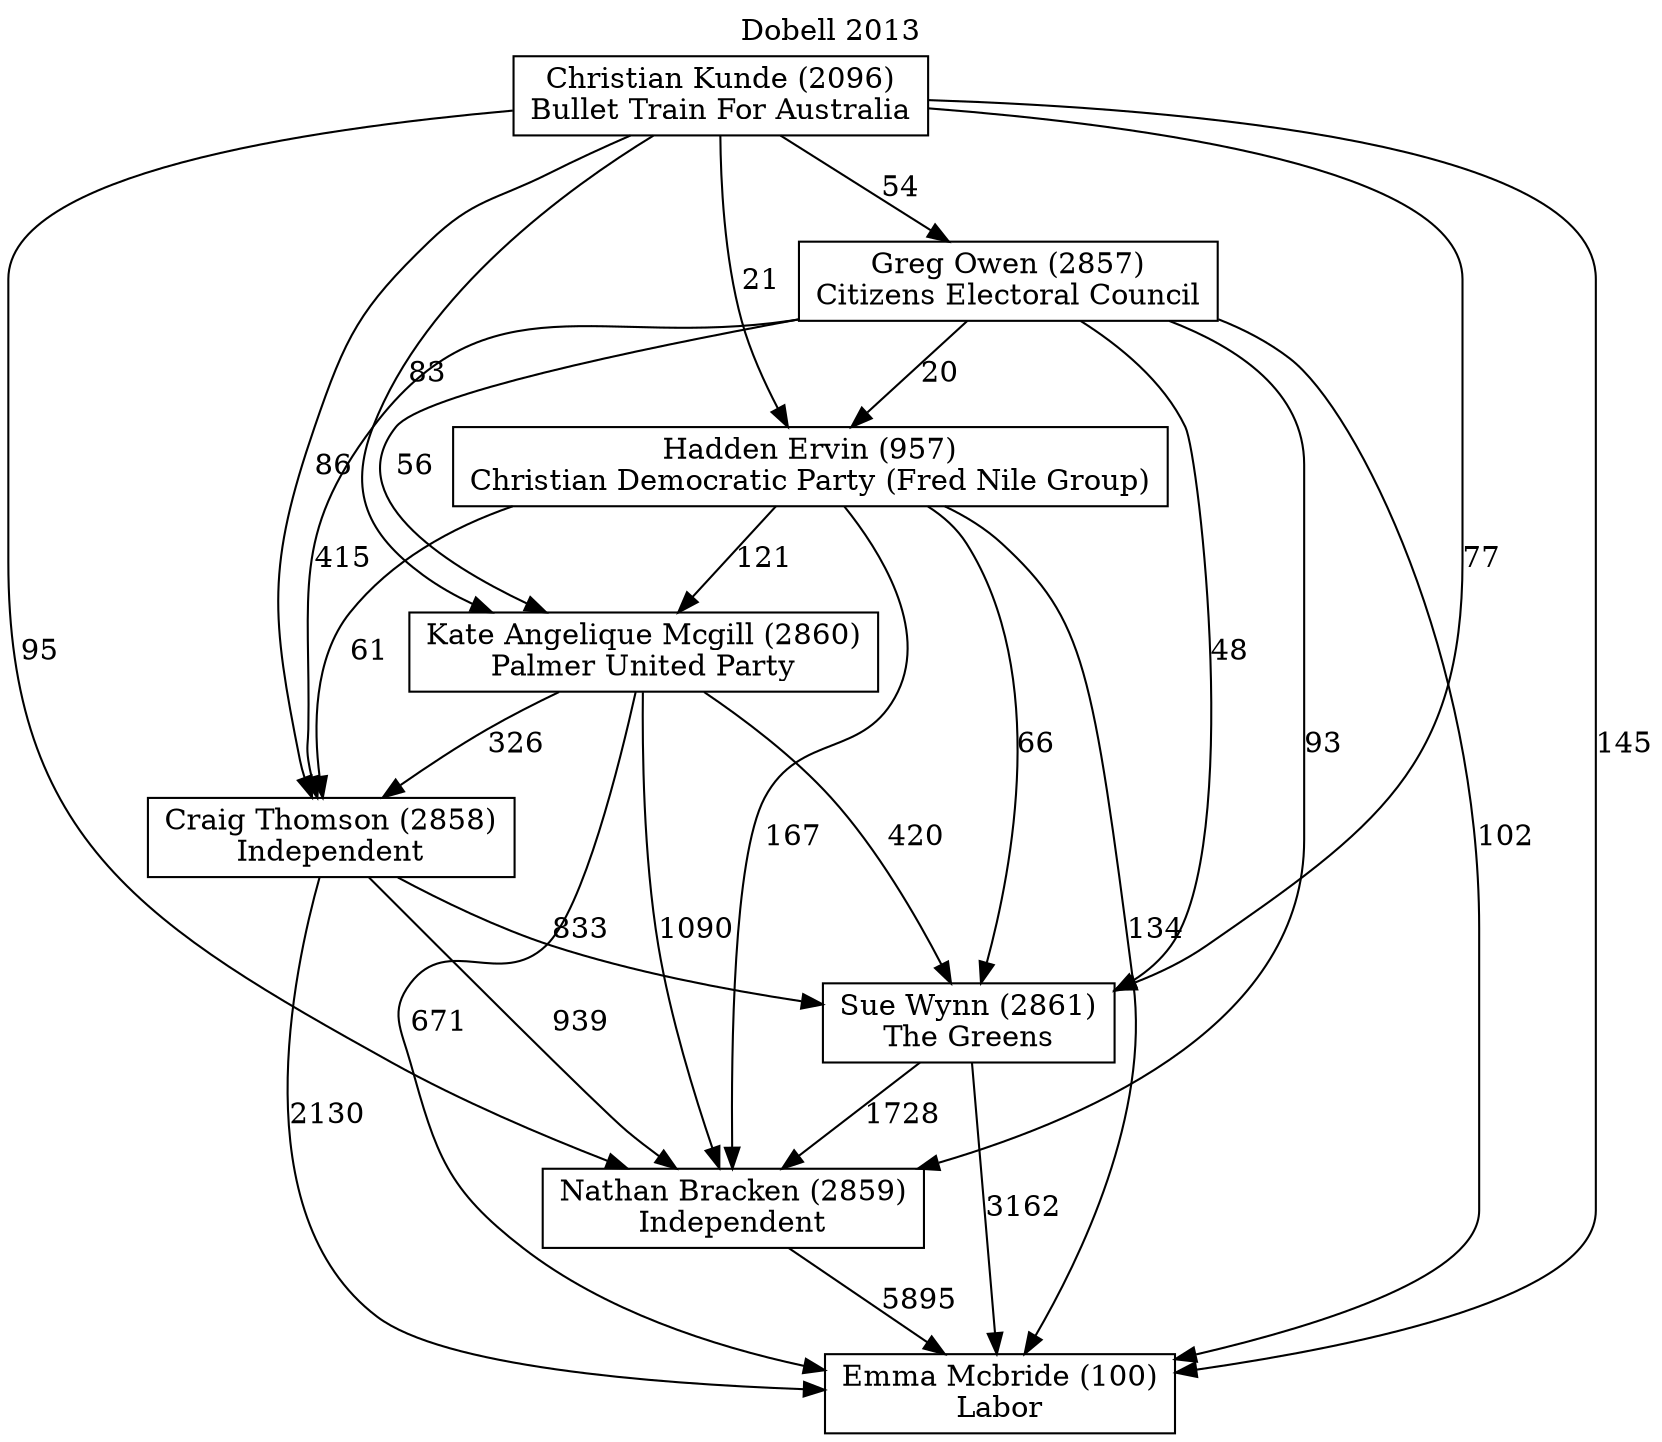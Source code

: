 // House preference flow
digraph "Emma Mcbride (100)_Dobell_2013" {
	graph [label="Dobell 2013" labelloc=t mclimit=10]
	node [shape=box]
	"Emma Mcbride (100)" [label="Emma Mcbride (100)
Labor"]
	"Nathan Bracken (2859)" [label="Nathan Bracken (2859)
Independent"]
	"Sue Wynn (2861)" [label="Sue Wynn (2861)
The Greens"]
	"Craig Thomson (2858)" [label="Craig Thomson (2858)
Independent"]
	"Kate Angelique Mcgill (2860)" [label="Kate Angelique Mcgill (2860)
Palmer United Party"]
	"Hadden Ervin (957)" [label="Hadden Ervin (957)
Christian Democratic Party (Fred Nile Group)"]
	"Greg Owen (2857)" [label="Greg Owen (2857)
Citizens Electoral Council"]
	"Christian Kunde (2096)" [label="Christian Kunde (2096)
Bullet Train For Australia"]
	"Nathan Bracken (2859)" -> "Emma Mcbride (100)" [label=5895]
	"Sue Wynn (2861)" -> "Nathan Bracken (2859)" [label=1728]
	"Craig Thomson (2858)" -> "Sue Wynn (2861)" [label=833]
	"Kate Angelique Mcgill (2860)" -> "Craig Thomson (2858)" [label=326]
	"Hadden Ervin (957)" -> "Kate Angelique Mcgill (2860)" [label=121]
	"Greg Owen (2857)" -> "Hadden Ervin (957)" [label=20]
	"Christian Kunde (2096)" -> "Greg Owen (2857)" [label=54]
	"Sue Wynn (2861)" -> "Emma Mcbride (100)" [label=3162]
	"Craig Thomson (2858)" -> "Emma Mcbride (100)" [label=2130]
	"Kate Angelique Mcgill (2860)" -> "Emma Mcbride (100)" [label=671]
	"Hadden Ervin (957)" -> "Emma Mcbride (100)" [label=134]
	"Greg Owen (2857)" -> "Emma Mcbride (100)" [label=102]
	"Christian Kunde (2096)" -> "Emma Mcbride (100)" [label=145]
	"Christian Kunde (2096)" -> "Hadden Ervin (957)" [label=21]
	"Greg Owen (2857)" -> "Kate Angelique Mcgill (2860)" [label=56]
	"Christian Kunde (2096)" -> "Kate Angelique Mcgill (2860)" [label=83]
	"Hadden Ervin (957)" -> "Craig Thomson (2858)" [label=61]
	"Greg Owen (2857)" -> "Craig Thomson (2858)" [label=415]
	"Christian Kunde (2096)" -> "Craig Thomson (2858)" [label=86]
	"Kate Angelique Mcgill (2860)" -> "Sue Wynn (2861)" [label=420]
	"Hadden Ervin (957)" -> "Sue Wynn (2861)" [label=66]
	"Greg Owen (2857)" -> "Sue Wynn (2861)" [label=48]
	"Christian Kunde (2096)" -> "Sue Wynn (2861)" [label=77]
	"Craig Thomson (2858)" -> "Nathan Bracken (2859)" [label=939]
	"Kate Angelique Mcgill (2860)" -> "Nathan Bracken (2859)" [label=1090]
	"Hadden Ervin (957)" -> "Nathan Bracken (2859)" [label=167]
	"Greg Owen (2857)" -> "Nathan Bracken (2859)" [label=93]
	"Christian Kunde (2096)" -> "Nathan Bracken (2859)" [label=95]
}
